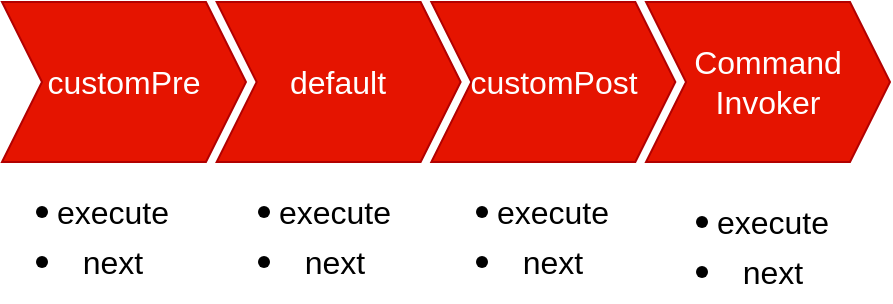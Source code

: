 <mxfile version="27.0.8">
  <diagram name="第 1 页" id="G08BZYmRcUwFMp_FZ6Mn">
    <mxGraphModel dx="1426" dy="751" grid="1" gridSize="10" guides="1" tooltips="1" connect="1" arrows="1" fold="1" page="1" pageScale="1" pageWidth="827" pageHeight="1169" math="0" shadow="0">
      <root>
        <mxCell id="0" />
        <mxCell id="1" parent="0" />
        <mxCell id="BqycNJtNMTbXuNNHxSD9-11" value="" style="group;fontSize=16;" vertex="1" connectable="0" parent="1">
          <mxGeometry x="250" y="420" width="444" height="80" as="geometry" />
        </mxCell>
        <mxCell id="BqycNJtNMTbXuNNHxSD9-5" value="&lt;font style=&quot;vertical-align: inherit;&quot; class=&quot;notranslate fyzs-translate-target fyzs-translate-target-wrapper&quot;&gt;&lt;font style=&quot;vertical-align: inherit;&quot; class=&quot;notranslate fyzs-translate-target fyzs-translate-target-box&quot;&gt;&lt;font style=&quot;vertical-align: inherit;&quot; title=&quot;步骤3&quot; class=&quot;notranslate fyzs-translate-target fyzs-translate-target-text&quot;&gt;Command&lt;/font&gt;&lt;/font&gt;&lt;/font&gt;&lt;div&gt;&lt;font style=&quot;vertical-align: inherit;&quot; class=&quot;notranslate fyzs-translate-target fyzs-translate-target-wrapper&quot;&gt;&lt;font style=&quot;vertical-align: inherit;&quot; class=&quot;notranslate fyzs-translate-target fyzs-translate-target-box&quot;&gt;&lt;font style=&quot;vertical-align: inherit;&quot; title=&quot;步骤3&quot; class=&quot;notranslate fyzs-translate-target fyzs-translate-target-text&quot;&gt;Invoker&lt;/font&gt;&lt;/font&gt;&lt;/font&gt;&lt;/div&gt;" style="shape=step;perimeter=stepPerimeter;fixedSize=1;points=[];whiteSpace=wrap;html=1;fontSize=16;fillColor=#e51400;fontColor=#ffffff;strokeColor=#B20000;" vertex="1" parent="BqycNJtNMTbXuNNHxSD9-11">
          <mxGeometry x="322.022" width="121.978" height="80" as="geometry" />
        </mxCell>
        <mxCell id="BqycNJtNMTbXuNNHxSD9-7" value="" style="group;fontSize=16;" vertex="1" connectable="0" parent="BqycNJtNMTbXuNNHxSD9-11">
          <mxGeometry width="336.659" height="80" as="geometry" />
        </mxCell>
        <mxCell id="BqycNJtNMTbXuNNHxSD9-8" value="&lt;font style=&quot;vertical-align: inherit;&quot; class=&quot;notranslate fyzs-translate-target fyzs-translate-target-wrapper&quot;&gt;&lt;font style=&quot;vertical-align: inherit;&quot; class=&quot;notranslate fyzs-translate-target fyzs-translate-target-box&quot;&gt;&lt;font style=&quot;vertical-align: inherit;&quot; title=&quot;Step 1&quot; class=&quot;notranslate fyzs-translate-target fyzs-translate-target-text&quot;&gt;customPre&lt;/font&gt;&lt;/font&gt;&lt;/font&gt;" style="shape=step;perimeter=stepPerimeter;fixedSize=1;points=[];whiteSpace=wrap;html=1;fontSize=16;fillColor=#e51400;fontColor=#ffffff;strokeColor=#B20000;" vertex="1" parent="BqycNJtNMTbXuNNHxSD9-7">
          <mxGeometry width="121.978" height="80" as="geometry" />
        </mxCell>
        <mxCell id="BqycNJtNMTbXuNNHxSD9-9" value="&lt;font style=&quot;vertical-align: inherit;&quot; class=&quot;notranslate fyzs-translate-target fyzs-translate-target-wrapper&quot;&gt;&lt;font style=&quot;vertical-align: inherit;&quot; class=&quot;notranslate fyzs-translate-target fyzs-translate-target-box&quot;&gt;&lt;font style=&quot;vertical-align: inherit;&quot; title=&quot;Step 2&quot; class=&quot;notranslate fyzs-translate-target fyzs-translate-target-text&quot;&gt;default&lt;/font&gt;&lt;/font&gt;&lt;/font&gt;" style="shape=step;perimeter=stepPerimeter;fixedSize=1;points=[];whiteSpace=wrap;html=1;fontSize=16;fillColor=#e51400;fontColor=#ffffff;strokeColor=#B20000;" vertex="1" parent="BqycNJtNMTbXuNNHxSD9-7">
          <mxGeometry x="107.341" width="121.978" height="80" as="geometry" />
        </mxCell>
        <mxCell id="BqycNJtNMTbXuNNHxSD9-10" value="&lt;font style=&quot;vertical-align: inherit;&quot; class=&quot;notranslate fyzs-translate-target fyzs-translate-target-wrapper&quot;&gt;&lt;font style=&quot;vertical-align: inherit;&quot; class=&quot;notranslate fyzs-translate-target fyzs-translate-target-box&quot;&gt;&lt;font style=&quot;vertical-align: inherit;&quot; title=&quot;步骤3&quot; class=&quot;notranslate fyzs-translate-target fyzs-translate-target-text&quot;&gt;customPost&lt;/font&gt;&lt;/font&gt;&lt;/font&gt;" style="shape=step;perimeter=stepPerimeter;fixedSize=1;points=[];whiteSpace=wrap;html=1;fontSize=16;fillColor=#e51400;fontColor=#ffffff;strokeColor=#B20000;" vertex="1" parent="BqycNJtNMTbXuNNHxSD9-7">
          <mxGeometry x="214.681" width="121.978" height="80" as="geometry" />
        </mxCell>
        <mxCell id="BqycNJtNMTbXuNNHxSD9-31" value="" style="group" vertex="1" connectable="0" parent="1">
          <mxGeometry x="590" y="515" width="85" height="55" as="geometry" />
        </mxCell>
        <mxCell id="BqycNJtNMTbXuNNHxSD9-27" value="" style="shape=waypoint;sketch=0;fillStyle=solid;size=6;pointerEvents=1;points=[];fillColor=none;resizable=0;rotatable=0;perimeter=centerPerimeter;snapToPoint=1;fontSize=16;" vertex="1" parent="BqycNJtNMTbXuNNHxSD9-31">
          <mxGeometry y="5" width="20" height="20" as="geometry" />
        </mxCell>
        <mxCell id="BqycNJtNMTbXuNNHxSD9-28" value="&lt;font style=&quot;vertical-align: inherit;&quot; class=&quot;notranslate fyzs-translate-target fyzs-translate-target-wrapper&quot;&gt;&lt;font style=&quot;vertical-align: inherit;&quot; class=&quot;notranslate fyzs-translate-target fyzs-translate-target-box&quot;&gt;&lt;font style=&quot;vertical-align: inherit;&quot; title=&quot;Text&quot; class=&quot;notranslate fyzs-translate-target fyzs-translate-target-text&quot;&gt;execute&lt;/font&gt;&lt;/font&gt;&lt;/font&gt;" style="text;html=1;align=center;verticalAlign=middle;resizable=0;points=[];autosize=1;strokeColor=none;fillColor=none;fontSize=16;" vertex="1" parent="BqycNJtNMTbXuNNHxSD9-31">
          <mxGeometry x="5" width="80" height="30" as="geometry" />
        </mxCell>
        <mxCell id="BqycNJtNMTbXuNNHxSD9-29" value="" style="shape=waypoint;sketch=0;fillStyle=solid;size=6;pointerEvents=1;points=[];fillColor=none;resizable=0;rotatable=0;perimeter=centerPerimeter;snapToPoint=1;fontSize=16;" vertex="1" parent="BqycNJtNMTbXuNNHxSD9-31">
          <mxGeometry y="30" width="20" height="20" as="geometry" />
        </mxCell>
        <mxCell id="BqycNJtNMTbXuNNHxSD9-30" value="&lt;font style=&quot;vertical-align: inherit;&quot; class=&quot;notranslate fyzs-translate-target fyzs-translate-target-wrapper&quot;&gt;&lt;font style=&quot;vertical-align: inherit;&quot; class=&quot;notranslate fyzs-translate-target fyzs-translate-target-box&quot;&gt;&lt;font style=&quot;vertical-align: inherit;&quot; title=&quot;Text&quot; class=&quot;notranslate fyzs-translate-target fyzs-translate-target-text&quot;&gt;next&lt;/font&gt;&lt;/font&gt;&lt;/font&gt;" style="text;html=1;align=center;verticalAlign=middle;resizable=0;points=[];autosize=1;strokeColor=none;fillColor=none;fontSize=16;" vertex="1" parent="BqycNJtNMTbXuNNHxSD9-31">
          <mxGeometry x="20" y="25" width="50" height="30" as="geometry" />
        </mxCell>
        <mxCell id="BqycNJtNMTbXuNNHxSD9-32" value="" style="group" vertex="1" connectable="0" parent="1">
          <mxGeometry x="260" y="510" width="85" height="55" as="geometry" />
        </mxCell>
        <mxCell id="BqycNJtNMTbXuNNHxSD9-33" value="" style="shape=waypoint;sketch=0;fillStyle=solid;size=6;pointerEvents=1;points=[];fillColor=none;resizable=0;rotatable=0;perimeter=centerPerimeter;snapToPoint=1;fontSize=16;" vertex="1" parent="BqycNJtNMTbXuNNHxSD9-32">
          <mxGeometry y="5" width="20" height="20" as="geometry" />
        </mxCell>
        <mxCell id="BqycNJtNMTbXuNNHxSD9-34" value="&lt;font style=&quot;vertical-align: inherit;&quot; class=&quot;notranslate fyzs-translate-target fyzs-translate-target-wrapper&quot;&gt;&lt;font style=&quot;vertical-align: inherit;&quot; class=&quot;notranslate fyzs-translate-target fyzs-translate-target-box&quot;&gt;&lt;font style=&quot;vertical-align: inherit;&quot; title=&quot;Text&quot; class=&quot;notranslate fyzs-translate-target fyzs-translate-target-text&quot;&gt;execute&lt;/font&gt;&lt;/font&gt;&lt;/font&gt;" style="text;html=1;align=center;verticalAlign=middle;resizable=0;points=[];autosize=1;strokeColor=none;fillColor=none;fontSize=16;" vertex="1" parent="BqycNJtNMTbXuNNHxSD9-32">
          <mxGeometry x="5" width="80" height="30" as="geometry" />
        </mxCell>
        <mxCell id="BqycNJtNMTbXuNNHxSD9-35" value="" style="shape=waypoint;sketch=0;fillStyle=solid;size=6;pointerEvents=1;points=[];fillColor=none;resizable=0;rotatable=0;perimeter=centerPerimeter;snapToPoint=1;fontSize=16;" vertex="1" parent="BqycNJtNMTbXuNNHxSD9-32">
          <mxGeometry y="30" width="20" height="20" as="geometry" />
        </mxCell>
        <mxCell id="BqycNJtNMTbXuNNHxSD9-36" value="&lt;font style=&quot;vertical-align: inherit;&quot; class=&quot;notranslate fyzs-translate-target fyzs-translate-target-wrapper&quot;&gt;&lt;font style=&quot;vertical-align: inherit;&quot; class=&quot;notranslate fyzs-translate-target fyzs-translate-target-box&quot;&gt;&lt;font style=&quot;vertical-align: inherit;&quot; title=&quot;Text&quot; class=&quot;notranslate fyzs-translate-target fyzs-translate-target-text&quot;&gt;next&lt;/font&gt;&lt;/font&gt;&lt;/font&gt;" style="text;html=1;align=center;verticalAlign=middle;resizable=0;points=[];autosize=1;strokeColor=none;fillColor=none;fontSize=16;" vertex="1" parent="BqycNJtNMTbXuNNHxSD9-32">
          <mxGeometry x="20" y="25" width="50" height="30" as="geometry" />
        </mxCell>
        <mxCell id="BqycNJtNMTbXuNNHxSD9-37" value="" style="group" vertex="1" connectable="0" parent="1">
          <mxGeometry x="371" y="510" width="85" height="55" as="geometry" />
        </mxCell>
        <mxCell id="BqycNJtNMTbXuNNHxSD9-38" value="" style="shape=waypoint;sketch=0;fillStyle=solid;size=6;pointerEvents=1;points=[];fillColor=none;resizable=0;rotatable=0;perimeter=centerPerimeter;snapToPoint=1;fontSize=16;" vertex="1" parent="BqycNJtNMTbXuNNHxSD9-37">
          <mxGeometry y="5" width="20" height="20" as="geometry" />
        </mxCell>
        <mxCell id="BqycNJtNMTbXuNNHxSD9-39" value="&lt;font style=&quot;vertical-align: inherit;&quot; class=&quot;notranslate fyzs-translate-target fyzs-translate-target-wrapper&quot;&gt;&lt;font style=&quot;vertical-align: inherit;&quot; class=&quot;notranslate fyzs-translate-target fyzs-translate-target-box&quot;&gt;&lt;font style=&quot;vertical-align: inherit;&quot; title=&quot;Text&quot; class=&quot;notranslate fyzs-translate-target fyzs-translate-target-text&quot;&gt;execute&lt;/font&gt;&lt;/font&gt;&lt;/font&gt;" style="text;html=1;align=center;verticalAlign=middle;resizable=0;points=[];autosize=1;strokeColor=none;fillColor=none;fontSize=16;" vertex="1" parent="BqycNJtNMTbXuNNHxSD9-37">
          <mxGeometry x="5" width="80" height="30" as="geometry" />
        </mxCell>
        <mxCell id="BqycNJtNMTbXuNNHxSD9-40" value="" style="shape=waypoint;sketch=0;fillStyle=solid;size=6;pointerEvents=1;points=[];fillColor=none;resizable=0;rotatable=0;perimeter=centerPerimeter;snapToPoint=1;fontSize=16;" vertex="1" parent="BqycNJtNMTbXuNNHxSD9-37">
          <mxGeometry y="30" width="20" height="20" as="geometry" />
        </mxCell>
        <mxCell id="BqycNJtNMTbXuNNHxSD9-41" value="&lt;font style=&quot;vertical-align: inherit;&quot; class=&quot;notranslate fyzs-translate-target fyzs-translate-target-wrapper&quot;&gt;&lt;font style=&quot;vertical-align: inherit;&quot; class=&quot;notranslate fyzs-translate-target fyzs-translate-target-box&quot;&gt;&lt;font style=&quot;vertical-align: inherit;&quot; title=&quot;Text&quot; class=&quot;notranslate fyzs-translate-target fyzs-translate-target-text&quot;&gt;next&lt;/font&gt;&lt;/font&gt;&lt;/font&gt;" style="text;html=1;align=center;verticalAlign=middle;resizable=0;points=[];autosize=1;strokeColor=none;fillColor=none;fontSize=16;" vertex="1" parent="BqycNJtNMTbXuNNHxSD9-37">
          <mxGeometry x="20" y="25" width="50" height="30" as="geometry" />
        </mxCell>
        <mxCell id="BqycNJtNMTbXuNNHxSD9-42" value="" style="group" vertex="1" connectable="0" parent="1">
          <mxGeometry x="480" y="510" width="85" height="55" as="geometry" />
        </mxCell>
        <mxCell id="BqycNJtNMTbXuNNHxSD9-43" value="" style="shape=waypoint;sketch=0;fillStyle=solid;size=6;pointerEvents=1;points=[];fillColor=none;resizable=0;rotatable=0;perimeter=centerPerimeter;snapToPoint=1;fontSize=16;" vertex="1" parent="BqycNJtNMTbXuNNHxSD9-42">
          <mxGeometry y="5" width="20" height="20" as="geometry" />
        </mxCell>
        <mxCell id="BqycNJtNMTbXuNNHxSD9-44" value="&lt;font style=&quot;vertical-align: inherit;&quot; class=&quot;notranslate fyzs-translate-target fyzs-translate-target-wrapper&quot;&gt;&lt;font style=&quot;vertical-align: inherit;&quot; class=&quot;notranslate fyzs-translate-target fyzs-translate-target-box&quot;&gt;&lt;font style=&quot;vertical-align: inherit;&quot; title=&quot;Text&quot; class=&quot;notranslate fyzs-translate-target fyzs-translate-target-text&quot;&gt;execute&lt;/font&gt;&lt;/font&gt;&lt;/font&gt;" style="text;html=1;align=center;verticalAlign=middle;resizable=0;points=[];autosize=1;strokeColor=none;fillColor=none;fontSize=16;" vertex="1" parent="BqycNJtNMTbXuNNHxSD9-42">
          <mxGeometry x="5" width="80" height="30" as="geometry" />
        </mxCell>
        <mxCell id="BqycNJtNMTbXuNNHxSD9-45" value="" style="shape=waypoint;sketch=0;fillStyle=solid;size=6;pointerEvents=1;points=[];fillColor=none;resizable=0;rotatable=0;perimeter=centerPerimeter;snapToPoint=1;fontSize=16;" vertex="1" parent="BqycNJtNMTbXuNNHxSD9-42">
          <mxGeometry y="30" width="20" height="20" as="geometry" />
        </mxCell>
        <mxCell id="BqycNJtNMTbXuNNHxSD9-46" value="&lt;font style=&quot;vertical-align: inherit;&quot; class=&quot;notranslate fyzs-translate-target fyzs-translate-target-wrapper&quot;&gt;&lt;font style=&quot;vertical-align: inherit;&quot; class=&quot;notranslate fyzs-translate-target fyzs-translate-target-box&quot;&gt;&lt;font style=&quot;vertical-align: inherit;&quot; title=&quot;Text&quot; class=&quot;notranslate fyzs-translate-target fyzs-translate-target-text&quot;&gt;next&lt;/font&gt;&lt;/font&gt;&lt;/font&gt;" style="text;html=1;align=center;verticalAlign=middle;resizable=0;points=[];autosize=1;strokeColor=none;fillColor=none;fontSize=16;" vertex="1" parent="BqycNJtNMTbXuNNHxSD9-42">
          <mxGeometry x="20" y="25" width="50" height="30" as="geometry" />
        </mxCell>
      </root>
    </mxGraphModel>
  </diagram>
</mxfile>
